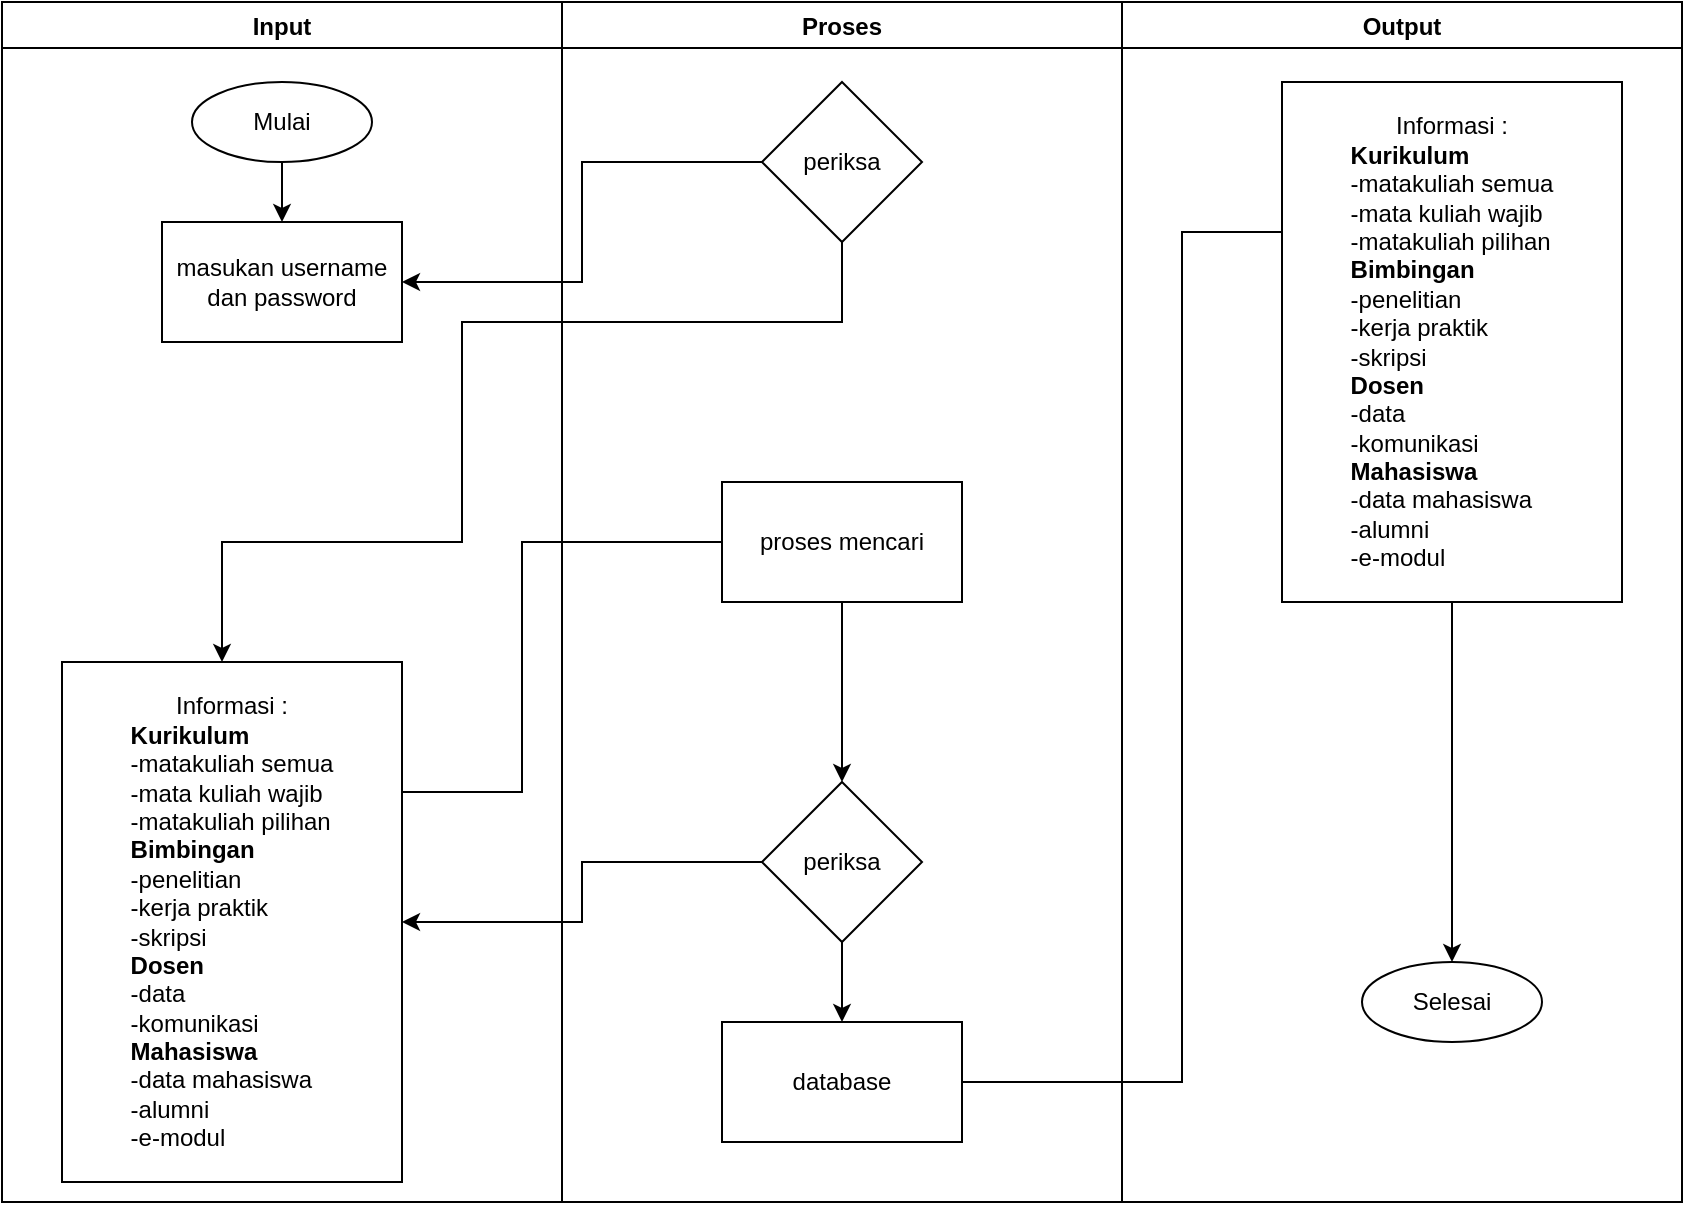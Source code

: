 <mxfile version="17.4.1" type="github">
  <diagram id="VnsQA_d-72quKeOGZHbb" name="Page-1">
    <mxGraphModel dx="1231" dy="689" grid="1" gridSize="10" guides="1" tooltips="1" connect="1" arrows="1" fold="1" page="1" pageScale="1" pageWidth="850" pageHeight="1100" math="0" shadow="0">
      <root>
        <mxCell id="0" />
        <mxCell id="1" parent="0" />
        <mxCell id="Qatt-fRz_PvrAQTg_cCk-1" value="Input" style="swimlane;" vertex="1" parent="1">
          <mxGeometry x="80" y="40" width="280" height="600" as="geometry" />
        </mxCell>
        <mxCell id="Qatt-fRz_PvrAQTg_cCk-13" value="" style="edgeStyle=orthogonalEdgeStyle;rounded=0;orthogonalLoop=1;jettySize=auto;html=1;" edge="1" parent="Qatt-fRz_PvrAQTg_cCk-1" source="Qatt-fRz_PvrAQTg_cCk-4" target="Qatt-fRz_PvrAQTg_cCk-5">
          <mxGeometry relative="1" as="geometry" />
        </mxCell>
        <mxCell id="Qatt-fRz_PvrAQTg_cCk-4" value="Mulai" style="ellipse;whiteSpace=wrap;html=1;" vertex="1" parent="Qatt-fRz_PvrAQTg_cCk-1">
          <mxGeometry x="95" y="40" width="90" height="40" as="geometry" />
        </mxCell>
        <mxCell id="Qatt-fRz_PvrAQTg_cCk-5" value="masukan username dan password" style="rounded=0;whiteSpace=wrap;html=1;" vertex="1" parent="Qatt-fRz_PvrAQTg_cCk-1">
          <mxGeometry x="80" y="110" width="120" height="60" as="geometry" />
        </mxCell>
        <mxCell id="Qatt-fRz_PvrAQTg_cCk-6" value="Informasi :&lt;br&gt;&lt;div style=&quot;text-align: left&quot;&gt;&lt;span&gt;&lt;b&gt;Kurikulum&lt;/b&gt;&lt;/span&gt;&lt;/div&gt;&lt;div style=&quot;text-align: left&quot;&gt;&lt;span&gt;-matakuliah semua&lt;/span&gt;&lt;/div&gt;&lt;div style=&quot;text-align: left&quot;&gt;&lt;span&gt;-mata kuliah wajib&lt;/span&gt;&lt;/div&gt;&lt;div style=&quot;text-align: left&quot;&gt;&lt;span&gt;-matakuliah pilihan&lt;/span&gt;&lt;/div&gt;&lt;div style=&quot;text-align: left&quot;&gt;&lt;span&gt;&lt;b&gt;Bimbingan&lt;/b&gt;&lt;/span&gt;&lt;/div&gt;&lt;div style=&quot;text-align: left&quot;&gt;&lt;span&gt;-penelitian&lt;/span&gt;&lt;/div&gt;&lt;div style=&quot;text-align: left&quot;&gt;&lt;span&gt;-kerja praktik&lt;/span&gt;&lt;/div&gt;&lt;div style=&quot;text-align: left&quot;&gt;&lt;span&gt;-skripsi&lt;/span&gt;&lt;/div&gt;&lt;div style=&quot;text-align: left&quot;&gt;&lt;span&gt;&lt;b&gt;Dosen&lt;/b&gt;&lt;/span&gt;&lt;/div&gt;&lt;div style=&quot;text-align: left&quot;&gt;&lt;span&gt;-data&lt;/span&gt;&lt;/div&gt;&lt;div style=&quot;text-align: left&quot;&gt;&lt;span&gt;-komunikasi&lt;/span&gt;&lt;/div&gt;&lt;div style=&quot;text-align: left&quot;&gt;&lt;span&gt;&lt;b&gt;Mahasiswa&lt;/b&gt;&lt;/span&gt;&lt;/div&gt;&lt;div style=&quot;text-align: left&quot;&gt;&lt;span&gt;-data mahasiswa&lt;/span&gt;&lt;/div&gt;&lt;div style=&quot;text-align: left&quot;&gt;&lt;span&gt;-alumni&lt;/span&gt;&lt;/div&gt;&lt;div style=&quot;text-align: left&quot;&gt;&lt;span&gt;-e-modul&lt;/span&gt;&lt;/div&gt;" style="rounded=0;whiteSpace=wrap;html=1;" vertex="1" parent="Qatt-fRz_PvrAQTg_cCk-1">
          <mxGeometry x="30" y="330" width="170" height="260" as="geometry" />
        </mxCell>
        <mxCell id="Qatt-fRz_PvrAQTg_cCk-2" value="Proses" style="swimlane;" vertex="1" parent="1">
          <mxGeometry x="360" y="40" width="280" height="600" as="geometry" />
        </mxCell>
        <mxCell id="Qatt-fRz_PvrAQTg_cCk-7" value="periksa" style="rhombus;whiteSpace=wrap;html=1;" vertex="1" parent="Qatt-fRz_PvrAQTg_cCk-2">
          <mxGeometry x="100" y="40" width="80" height="80" as="geometry" />
        </mxCell>
        <mxCell id="Qatt-fRz_PvrAQTg_cCk-24" value="" style="edgeStyle=orthogonalEdgeStyle;rounded=0;orthogonalLoop=1;jettySize=auto;html=1;" edge="1" parent="Qatt-fRz_PvrAQTg_cCk-2" source="Qatt-fRz_PvrAQTg_cCk-8" target="Qatt-fRz_PvrAQTg_cCk-9">
          <mxGeometry relative="1" as="geometry" />
        </mxCell>
        <mxCell id="Qatt-fRz_PvrAQTg_cCk-8" value="proses mencari" style="rounded=0;whiteSpace=wrap;html=1;" vertex="1" parent="Qatt-fRz_PvrAQTg_cCk-2">
          <mxGeometry x="80" y="240" width="120" height="60" as="geometry" />
        </mxCell>
        <mxCell id="Qatt-fRz_PvrAQTg_cCk-21" value="" style="edgeStyle=orthogonalEdgeStyle;rounded=0;orthogonalLoop=1;jettySize=auto;html=1;" edge="1" parent="Qatt-fRz_PvrAQTg_cCk-2" source="Qatt-fRz_PvrAQTg_cCk-9" target="Qatt-fRz_PvrAQTg_cCk-10">
          <mxGeometry relative="1" as="geometry" />
        </mxCell>
        <mxCell id="Qatt-fRz_PvrAQTg_cCk-9" value="periksa" style="rhombus;whiteSpace=wrap;html=1;" vertex="1" parent="Qatt-fRz_PvrAQTg_cCk-2">
          <mxGeometry x="100" y="390" width="80" height="80" as="geometry" />
        </mxCell>
        <mxCell id="Qatt-fRz_PvrAQTg_cCk-10" value="database" style="rounded=0;whiteSpace=wrap;html=1;" vertex="1" parent="Qatt-fRz_PvrAQTg_cCk-2">
          <mxGeometry x="80" y="510" width="120" height="60" as="geometry" />
        </mxCell>
        <mxCell id="Qatt-fRz_PvrAQTg_cCk-3" value="Output" style="swimlane;" vertex="1" parent="1">
          <mxGeometry x="640" y="40" width="280" height="600" as="geometry" />
        </mxCell>
        <mxCell id="Qatt-fRz_PvrAQTg_cCk-30" value="" style="edgeStyle=orthogonalEdgeStyle;rounded=0;orthogonalLoop=1;jettySize=auto;html=1;" edge="1" parent="Qatt-fRz_PvrAQTg_cCk-3" source="Qatt-fRz_PvrAQTg_cCk-28">
          <mxGeometry relative="1" as="geometry">
            <mxPoint x="165" y="480" as="targetPoint" />
          </mxGeometry>
        </mxCell>
        <mxCell id="Qatt-fRz_PvrAQTg_cCk-28" value="Informasi :&lt;br&gt;&lt;div style=&quot;text-align: left&quot;&gt;&lt;span&gt;&lt;b&gt;Kurikulum&lt;/b&gt;&lt;/span&gt;&lt;/div&gt;&lt;div style=&quot;text-align: left&quot;&gt;&lt;span&gt;-matakuliah semua&lt;/span&gt;&lt;/div&gt;&lt;div style=&quot;text-align: left&quot;&gt;&lt;span&gt;-mata kuliah wajib&lt;/span&gt;&lt;/div&gt;&lt;div style=&quot;text-align: left&quot;&gt;&lt;span&gt;-matakuliah pilihan&lt;/span&gt;&lt;/div&gt;&lt;div style=&quot;text-align: left&quot;&gt;&lt;span&gt;&lt;b&gt;Bimbingan&lt;/b&gt;&lt;/span&gt;&lt;/div&gt;&lt;div style=&quot;text-align: left&quot;&gt;&lt;span&gt;-penelitian&lt;/span&gt;&lt;/div&gt;&lt;div style=&quot;text-align: left&quot;&gt;&lt;span&gt;-kerja praktik&lt;/span&gt;&lt;/div&gt;&lt;div style=&quot;text-align: left&quot;&gt;&lt;span&gt;-skripsi&lt;/span&gt;&lt;/div&gt;&lt;div style=&quot;text-align: left&quot;&gt;&lt;span&gt;&lt;b&gt;Dosen&lt;/b&gt;&lt;/span&gt;&lt;/div&gt;&lt;div style=&quot;text-align: left&quot;&gt;&lt;span&gt;-data&lt;/span&gt;&lt;/div&gt;&lt;div style=&quot;text-align: left&quot;&gt;&lt;span&gt;-komunikasi&lt;/span&gt;&lt;/div&gt;&lt;div style=&quot;text-align: left&quot;&gt;&lt;span&gt;&lt;b&gt;Mahasiswa&lt;/b&gt;&lt;/span&gt;&lt;/div&gt;&lt;div style=&quot;text-align: left&quot;&gt;&lt;span&gt;-data mahasiswa&lt;/span&gt;&lt;/div&gt;&lt;div style=&quot;text-align: left&quot;&gt;&lt;span&gt;-alumni&lt;/span&gt;&lt;/div&gt;&lt;div style=&quot;text-align: left&quot;&gt;&lt;span&gt;-e-modul&lt;/span&gt;&lt;/div&gt;" style="rounded=0;whiteSpace=wrap;html=1;" vertex="1" parent="Qatt-fRz_PvrAQTg_cCk-3">
          <mxGeometry x="80" y="40" width="170" height="260" as="geometry" />
        </mxCell>
        <mxCell id="Qatt-fRz_PvrAQTg_cCk-31" value="Selesai" style="ellipse;whiteSpace=wrap;html=1;" vertex="1" parent="Qatt-fRz_PvrAQTg_cCk-3">
          <mxGeometry x="120" y="480" width="90" height="40" as="geometry" />
        </mxCell>
        <mxCell id="Qatt-fRz_PvrAQTg_cCk-15" value="" style="edgeStyle=orthogonalEdgeStyle;rounded=0;orthogonalLoop=1;jettySize=auto;html=1;entryX=1;entryY=0.5;entryDx=0;entryDy=0;" edge="1" parent="1" source="Qatt-fRz_PvrAQTg_cCk-7" target="Qatt-fRz_PvrAQTg_cCk-5">
          <mxGeometry relative="1" as="geometry">
            <mxPoint x="390" y="170" as="targetPoint" />
          </mxGeometry>
        </mxCell>
        <mxCell id="Qatt-fRz_PvrAQTg_cCk-17" value="" style="edgeStyle=orthogonalEdgeStyle;rounded=0;orthogonalLoop=1;jettySize=auto;html=1;" edge="1" parent="1" source="Qatt-fRz_PvrAQTg_cCk-7" target="Qatt-fRz_PvrAQTg_cCk-6">
          <mxGeometry relative="1" as="geometry">
            <mxPoint x="240" y="330" as="targetPoint" />
            <Array as="points">
              <mxPoint x="500" y="200" />
              <mxPoint x="310" y="200" />
              <mxPoint x="310" y="310" />
              <mxPoint x="190" y="310" />
            </Array>
          </mxGeometry>
        </mxCell>
        <mxCell id="Qatt-fRz_PvrAQTg_cCk-19" value="" style="edgeStyle=orthogonalEdgeStyle;rounded=0;orthogonalLoop=1;jettySize=auto;html=1;entryX=1;entryY=0.5;entryDx=0;entryDy=0;" edge="1" parent="1" source="Qatt-fRz_PvrAQTg_cCk-9" target="Qatt-fRz_PvrAQTg_cCk-6">
          <mxGeometry relative="1" as="geometry">
            <mxPoint x="290" y="540" as="targetPoint" />
          </mxGeometry>
        </mxCell>
        <mxCell id="Qatt-fRz_PvrAQTg_cCk-25" value="" style="endArrow=none;html=1;rounded=0;entryX=0;entryY=0.5;entryDx=0;entryDy=0;exitX=1;exitY=0.25;exitDx=0;exitDy=0;" edge="1" parent="1" source="Qatt-fRz_PvrAQTg_cCk-6" target="Qatt-fRz_PvrAQTg_cCk-8">
          <mxGeometry width="50" height="50" relative="1" as="geometry">
            <mxPoint x="390" y="340" as="sourcePoint" />
            <mxPoint x="440" y="290" as="targetPoint" />
            <Array as="points">
              <mxPoint x="320" y="435" />
              <mxPoint x="340" y="435" />
              <mxPoint x="340" y="310" />
              <mxPoint x="370" y="310" />
            </Array>
          </mxGeometry>
        </mxCell>
        <mxCell id="Qatt-fRz_PvrAQTg_cCk-26" value="" style="endArrow=none;html=1;rounded=0;entryX=0;entryY=0.5;entryDx=0;entryDy=0;exitX=1;exitY=0.5;exitDx=0;exitDy=0;" edge="1" parent="1" source="Qatt-fRz_PvrAQTg_cCk-10">
          <mxGeometry width="50" height="50" relative="1" as="geometry">
            <mxPoint x="390" y="440" as="sourcePoint" />
            <mxPoint x="720.0" y="155.0" as="targetPoint" />
            <Array as="points">
              <mxPoint x="670" y="580" />
              <mxPoint x="670" y="155" />
            </Array>
          </mxGeometry>
        </mxCell>
      </root>
    </mxGraphModel>
  </diagram>
</mxfile>
